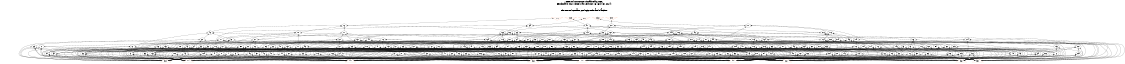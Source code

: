 # Network structure generated by ABC

digraph network {
size = "7.5,10";
center = true;
edge [dir = back];

{
  node [shape = plaintext];
  edge [style = invis];
  LevelTitle1 [label=""];
  LevelTitle2 [label=""];
  Level6 [label = ""];
  Level5 [label = ""];
  Level4 [label = ""];
  Level3 [label = ""];
  Level2 [label = ""];
  Level1 [label = ""];
  Level0 [label = ""];
  LevelTitle1 ->  LevelTitle2 ->  Level6 ->  Level5 ->  Level4 ->  Level3 ->  Level2 ->  Level1 ->  Level0;
}

{
  rank = same;
  LevelTitle1;
  title1 [shape=plaintext,
          fontsize=20,
          fontname = "Times-Roman",
          label="Network structure visualized by ABC\nBenchmark \"top\". Time was Wed Oct 16 16:07:31 2024. "
         ];
}

{
  rank = same;
  LevelTitle2;
  title2 [shape=plaintext,
          fontsize=18,
          fontname = "Times-Roman",
          label="The network contains 220 logic nodes and 0 latches.\n"
         ];
}

{
  rank = same;
  Level6;
  Node10 [label = "o_1_", shape = invtriangle, color = coral, fillcolor = coral];
  Node11 [label = "o_2_", shape = invtriangle, color = coral, fillcolor = coral];
  Node12 [label = "o_0_", shape = invtriangle, color = coral, fillcolor = coral];
  Node13 [label = "o_3_", shape = invtriangle, color = coral, fillcolor = coral];
  Node14 [label = "o_4_", shape = invtriangle, color = coral, fillcolor = coral];
}

{
  rank = same;
  Level5;
  Node16 [label = "16\n", shape = ellipse];
  Node97 [label = "97\n", shape = ellipse];
  Node159 [label = "159\n", shape = ellipse];
  Node177 [label = "177\n", shape = ellipse];
  Node217 [label = "217\n", shape = ellipse];
}

{
  rank = same;
  Level4;
  Node17 [label = "17\n", shape = ellipse];
  Node48 [label = "48\n", shape = ellipse];
  Node70 [label = "70\n", shape = ellipse];
  Node83 [label = "83\n", shape = ellipse];
  Node98 [label = "98\n", shape = ellipse];
  Node106 [label = "106\n", shape = ellipse];
  Node126 [label = "126\n", shape = ellipse];
  Node142 [label = "142\n", shape = ellipse];
  Node160 [label = "160\n", shape = ellipse];
  Node168 [label = "168\n", shape = ellipse];
  Node178 [label = "178\n", shape = ellipse];
  Node199 [label = "199\n", shape = ellipse];
  Node218 [label = "218\n", shape = ellipse];
  Node231 [label = "231\n", shape = ellipse];
}

{
  rank = same;
  Level3;
  Node18 [label = "18\n", shape = ellipse];
  Node21 [label = "21\n", shape = ellipse];
  Node30 [label = "30\n", shape = ellipse];
  Node49 [label = "49\n", shape = ellipse];
  Node52 [label = "52\n", shape = ellipse];
  Node60 [label = "60\n", shape = ellipse];
  Node71 [label = "71\n", shape = ellipse];
  Node74 [label = "74\n", shape = ellipse];
  Node84 [label = "84\n", shape = ellipse];
  Node87 [label = "87\n", shape = ellipse];
  Node90 [label = "90\n", shape = ellipse];
  Node99 [label = "99\n", shape = ellipse];
  Node107 [label = "107\n", shape = ellipse];
  Node115 [label = "115\n", shape = ellipse];
  Node121 [label = "121\n", shape = ellipse];
  Node124 [label = "124\n", shape = ellipse];
  Node127 [label = "127\n", shape = ellipse];
  Node131 [label = "131\n", shape = ellipse];
  Node143 [label = "143\n", shape = ellipse];
  Node148 [label = "148\n", shape = ellipse];
  Node150 [label = "150\n", shape = ellipse];
  Node161 [label = "161\n", shape = ellipse];
  Node164 [label = "164\n", shape = ellipse];
  Node166 [label = "166\n", shape = ellipse];
  Node169 [label = "169\n", shape = ellipse];
  Node171 [label = "171\n", shape = ellipse];
  Node173 [label = "173\n", shape = ellipse];
  Node179 [label = "179\n", shape = ellipse];
  Node184 [label = "184\n", shape = ellipse];
  Node189 [label = "189\n", shape = ellipse];
  Node195 [label = "195\n", shape = ellipse];
  Node200 [label = "200\n", shape = ellipse];
  Node203 [label = "203\n", shape = ellipse];
  Node207 [label = "207\n", shape = ellipse];
  Node211 [label = "211\n", shape = ellipse];
  Node219 [label = "219\n", shape = ellipse];
  Node222 [label = "222\n", shape = ellipse];
  Node232 [label = "232\n", shape = ellipse];
}

{
  rank = same;
  Level2;
  Node19 [label = "19\n", shape = ellipse];
  Node22 [label = "22\n", shape = ellipse];
  Node26 [label = "26\n", shape = ellipse];
  Node28 [label = "28\n", shape = ellipse];
  Node31 [label = "31\n", shape = ellipse];
  Node35 [label = "35\n", shape = ellipse];
  Node40 [label = "40\n", shape = ellipse];
  Node45 [label = "45\n", shape = ellipse];
  Node47 [label = "47\n", shape = ellipse];
  Node50 [label = "50\n", shape = ellipse];
  Node53 [label = "53\n", shape = ellipse];
  Node57 [label = "57\n", shape = ellipse];
  Node58 [label = "58\n", shape = ellipse];
  Node61 [label = "61\n", shape = ellipse];
  Node64 [label = "64\n", shape = ellipse];
  Node65 [label = "65\n", shape = ellipse];
  Node67 [label = "67\n", shape = ellipse];
  Node72 [label = "72\n", shape = ellipse];
  Node75 [label = "75\n", shape = ellipse];
  Node77 [label = "77\n", shape = ellipse];
  Node81 [label = "81\n", shape = ellipse];
  Node85 [label = "85\n", shape = ellipse];
  Node88 [label = "88\n", shape = ellipse];
  Node91 [label = "91\n", shape = ellipse];
  Node93 [label = "93\n", shape = ellipse];
  Node95 [label = "95\n", shape = ellipse];
  Node100 [label = "100\n", shape = ellipse];
  Node104 [label = "104\n", shape = ellipse];
  Node105 [label = "105\n", shape = ellipse];
  Node108 [label = "108\n", shape = ellipse];
  Node109 [label = "109\n", shape = ellipse];
  Node111 [label = "111\n", shape = ellipse];
  Node114 [label = "114\n", shape = ellipse];
  Node116 [label = "116\n", shape = ellipse];
  Node117 [label = "117\n", shape = ellipse];
  Node118 [label = "118\n", shape = ellipse];
  Node119 [label = "119\n", shape = ellipse];
  Node122 [label = "122\n", shape = ellipse];
  Node123 [label = "123\n", shape = ellipse];
  Node125 [label = "125\n", shape = ellipse];
  Node128 [label = "128\n", shape = ellipse];
  Node132 [label = "132\n", shape = ellipse];
  Node135 [label = "135\n", shape = ellipse];
  Node139 [label = "139\n", shape = ellipse];
  Node141 [label = "141\n", shape = ellipse];
  Node144 [label = "144\n", shape = ellipse];
  Node145 [label = "145\n", shape = ellipse];
  Node149 [label = "149\n", shape = ellipse];
  Node151 [label = "151\n", shape = ellipse];
  Node152 [label = "152\n", shape = ellipse];
  Node153 [label = "153\n", shape = ellipse];
  Node156 [label = "156\n", shape = ellipse];
  Node158 [label = "158\n", shape = ellipse];
  Node162 [label = "162\n", shape = ellipse];
  Node165 [label = "165\n", shape = ellipse];
  Node170 [label = "170\n", shape = ellipse];
  Node172 [label = "172\n", shape = ellipse];
  Node174 [label = "174\n", shape = ellipse];
  Node175 [label = "175\n", shape = ellipse];
  Node176 [label = "176\n", shape = ellipse];
  Node180 [label = "180\n", shape = ellipse];
  Node181 [label = "181\n", shape = ellipse];
  Node182 [label = "182\n", shape = ellipse];
  Node185 [label = "185\n", shape = ellipse];
  Node190 [label = "190\n", shape = ellipse];
  Node196 [label = "196\n", shape = ellipse];
  Node197 [label = "197\n", shape = ellipse];
  Node201 [label = "201\n", shape = ellipse];
  Node204 [label = "204\n", shape = ellipse];
  Node208 [label = "208\n", shape = ellipse];
  Node209 [label = "209\n", shape = ellipse];
  Node212 [label = "212\n", shape = ellipse];
  Node213 [label = "213\n", shape = ellipse];
  Node215 [label = "215\n", shape = ellipse];
  Node216 [label = "216\n", shape = ellipse];
  Node220 [label = "220\n", shape = ellipse];
  Node223 [label = "223\n", shape = ellipse];
  Node227 [label = "227\n", shape = ellipse];
  Node230 [label = "230\n", shape = ellipse];
  Node233 [label = "233\n", shape = ellipse];
  Node234 [label = "234\n", shape = ellipse];
  Node235 [label = "235\n", shape = ellipse];
}

{
  rank = same;
  Level1;
  Node20 [label = "20\n", shape = ellipse];
  Node23 [label = "23\n", shape = ellipse];
  Node24 [label = "24\n", shape = ellipse];
  Node25 [label = "25\n", shape = ellipse];
  Node27 [label = "27\n", shape = ellipse];
  Node29 [label = "29\n", shape = ellipse];
  Node32 [label = "32\n", shape = ellipse];
  Node33 [label = "33\n", shape = ellipse];
  Node34 [label = "34\n", shape = ellipse];
  Node36 [label = "36\n", shape = ellipse];
  Node37 [label = "37\n", shape = ellipse];
  Node38 [label = "38\n", shape = ellipse];
  Node39 [label = "39\n", shape = ellipse];
  Node41 [label = "41\n", shape = ellipse];
  Node42 [label = "42\n", shape = ellipse];
  Node43 [label = "43\n", shape = ellipse];
  Node44 [label = "44\n", shape = ellipse];
  Node46 [label = "46\n", shape = ellipse];
  Node51 [label = "51\n", shape = ellipse];
  Node54 [label = "54\n", shape = ellipse];
  Node55 [label = "55\n", shape = ellipse];
  Node56 [label = "56\n", shape = ellipse];
  Node59 [label = "59\n", shape = ellipse];
  Node62 [label = "62\n", shape = ellipse];
  Node63 [label = "63\n", shape = ellipse];
  Node66 [label = "66\n", shape = ellipse];
  Node68 [label = "68\n", shape = ellipse];
  Node69 [label = "69\n", shape = ellipse];
  Node73 [label = "73\n", shape = ellipse];
  Node76 [label = "76\n", shape = ellipse];
  Node78 [label = "78\n", shape = ellipse];
  Node79 [label = "79\n", shape = ellipse];
  Node80 [label = "80\n", shape = ellipse];
  Node82 [label = "82\n", shape = ellipse];
  Node86 [label = "86\n", shape = ellipse];
  Node89 [label = "89\n", shape = ellipse];
  Node92 [label = "92\n", shape = ellipse];
  Node94 [label = "94\n", shape = ellipse];
  Node96 [label = "96\n", shape = ellipse];
  Node101 [label = "101\n", shape = ellipse];
  Node102 [label = "102\n", shape = ellipse];
  Node103 [label = "103\n", shape = ellipse];
  Node110 [label = "110\n", shape = ellipse];
  Node112 [label = "112\n", shape = ellipse];
  Node113 [label = "113\n", shape = ellipse];
  Node120 [label = "120\n", shape = ellipse];
  Node129 [label = "129\n", shape = ellipse];
  Node130 [label = "130\n", shape = ellipse];
  Node133 [label = "133\n", shape = ellipse];
  Node134 [label = "134\n", shape = ellipse];
  Node136 [label = "136\n", shape = ellipse];
  Node137 [label = "137\n", shape = ellipse];
  Node138 [label = "138\n", shape = ellipse];
  Node140 [label = "140\n", shape = ellipse];
  Node146 [label = "146\n", shape = ellipse];
  Node147 [label = "147\n", shape = ellipse];
  Node154 [label = "154\n", shape = ellipse];
  Node155 [label = "155\n", shape = ellipse];
  Node157 [label = "157\n", shape = ellipse];
  Node163 [label = "163\n", shape = ellipse];
  Node167 [label = "167\n", shape = ellipse];
  Node183 [label = "183\n", shape = ellipse];
  Node186 [label = "186\n", shape = ellipse];
  Node187 [label = "187\n", shape = ellipse];
  Node188 [label = "188\n", shape = ellipse];
  Node191 [label = "191\n", shape = ellipse];
  Node192 [label = "192\n", shape = ellipse];
  Node193 [label = "193\n", shape = ellipse];
  Node194 [label = "194\n", shape = ellipse];
  Node198 [label = "198\n", shape = ellipse];
  Node202 [label = "202\n", shape = ellipse];
  Node205 [label = "205\n", shape = ellipse];
  Node206 [label = "206\n", shape = ellipse];
  Node210 [label = "210\n", shape = ellipse];
  Node214 [label = "214\n", shape = ellipse];
  Node221 [label = "221\n", shape = ellipse];
  Node224 [label = "224\n", shape = ellipse];
  Node225 [label = "225\n", shape = ellipse];
  Node226 [label = "226\n", shape = ellipse];
  Node228 [label = "228\n", shape = ellipse];
  Node229 [label = "229\n", shape = ellipse];
}

{
  rank = same;
  Level0;
  Node1 [label = "i_7_", shape = triangle, color = coral, fillcolor = coral];
  Node2 [label = "i_8_", shape = triangle, color = coral, fillcolor = coral];
  Node3 [label = "i_5_", shape = triangle, color = coral, fillcolor = coral];
  Node4 [label = "i_6_", shape = triangle, color = coral, fillcolor = coral];
  Node5 [label = "i_3_", shape = triangle, color = coral, fillcolor = coral];
  Node6 [label = "i_4_", shape = triangle, color = coral, fillcolor = coral];
  Node7 [label = "i_1_", shape = triangle, color = coral, fillcolor = coral];
  Node8 [label = "i_2_", shape = triangle, color = coral, fillcolor = coral];
  Node9 [label = "i_0_", shape = triangle, color = coral, fillcolor = coral];
}

title1 -> title2 [style = invis];
title2 -> Node10 [style = invis];
title2 -> Node11 [style = invis];
title2 -> Node12 [style = invis];
title2 -> Node13 [style = invis];
title2 -> Node14 [style = invis];
Node10 -> Node11 [style = invis];
Node11 -> Node12 [style = invis];
Node12 -> Node13 [style = invis];
Node13 -> Node14 [style = invis];
Node10 -> Node16 [style = solid];
Node11 -> Node97 [style = solid];
Node12 -> Node159 [style = solid];
Node13 -> Node177 [style = solid];
Node14 -> Node217 [style = solid];
Node16 -> Node17 [style = solid];
Node16 -> Node48 [style = solid];
Node16 -> Node70 [style = solid];
Node16 -> Node83 [style = solid];
Node17 -> Node18 [style = solid];
Node17 -> Node21 [style = solid];
Node17 -> Node30 [style = solid];
Node17 -> Node47 [style = solid];
Node18 -> Node19 [style = solid];
Node18 -> Node1 [style = solid];
Node18 -> Node4 [style = solid];
Node18 -> Node6 [style = solid];
Node19 -> Node20 [style = solid];
Node19 -> Node2 [style = solid];
Node20 -> Node5 [style = solid];
Node20 -> Node7 [style = solid];
Node20 -> Node8 [style = solid];
Node21 -> Node22 [style = solid];
Node21 -> Node26 [style = solid];
Node21 -> Node28 [style = solid];
Node21 -> Node29 [style = solid];
Node22 -> Node23 [style = solid];
Node22 -> Node24 [style = solid];
Node22 -> Node25 [style = solid];
Node22 -> Node6 [style = solid];
Node23 -> Node1 [style = solid];
Node23 -> Node4 [style = solid];
Node24 -> Node2 [style = solid];
Node24 -> Node5 [style = solid];
Node24 -> Node7 [style = solid];
Node24 -> Node8 [style = solid];
Node25 -> Node2 [style = solid];
Node25 -> Node5 [style = solid];
Node25 -> Node7 [style = solid];
Node25 -> Node8 [style = solid];
Node26 -> Node25 [style = solid];
Node26 -> Node27 [style = solid];
Node27 -> Node1 [style = solid];
Node27 -> Node3 [style = solid];
Node27 -> Node6 [style = solid];
Node28 -> Node23 [style = solid];
Node28 -> Node2 [style = solid];
Node28 -> Node6 [style = solid];
Node29 -> Node7 [style = solid];
Node29 -> Node8 [style = solid];
Node29 -> Node9 [style = solid];
Node30 -> Node31 [style = solid];
Node30 -> Node35 [style = solid];
Node30 -> Node40 [style = solid];
Node30 -> Node45 [style = solid];
Node31 -> Node32 [style = solid];
Node31 -> Node33 [style = solid];
Node31 -> Node34 [style = solid];
Node32 -> Node1 [style = solid];
Node32 -> Node4 [style = solid];
Node33 -> Node6 [style = solid];
Node33 -> Node8 [style = solid];
Node33 -> Node9 [style = solid];
Node34 -> Node6 [style = solid];
Node34 -> Node7 [style = solid];
Node34 -> Node9 [style = solid];
Node35 -> Node36 [style = solid];
Node35 -> Node37 [style = solid];
Node35 -> Node38 [style = solid];
Node35 -> Node39 [style = solid];
Node36 -> Node3 [style = solid];
Node36 -> Node4 [style = solid];
Node37 -> Node5 [style = solid];
Node37 -> Node6 [style = solid];
Node37 -> Node9 [style = solid];
Node38 -> Node2 [style = solid];
Node38 -> Node4 [style = solid];
Node39 -> Node3 [style = solid];
Node39 -> Node6 [style = solid];
Node39 -> Node9 [style = solid];
Node40 -> Node41 [style = solid];
Node40 -> Node42 [style = solid];
Node40 -> Node43 [style = solid];
Node40 -> Node44 [style = solid];
Node41 -> Node4 [style = solid];
Node41 -> Node6 [style = solid];
Node42 -> Node1 [style = solid];
Node42 -> Node7 [style = solid];
Node43 -> Node1 [style = solid];
Node43 -> Node8 [style = solid];
Node44 -> Node3 [style = solid];
Node44 -> Node6 [style = solid];
Node45 -> Node32 [style = solid];
Node45 -> Node46 [style = solid];
Node45 -> Node7 [style = solid];
Node45 -> Node8 [style = solid];
Node46 -> Node5 [style = solid];
Node46 -> Node6 [style = solid];
Node47 -> Node41 [style = solid];
Node47 -> Node29 [style = solid];
Node47 -> Node1 [style = solid];
Node47 -> Node5 [style = solid];
Node48 -> Node49 [style = solid];
Node48 -> Node52 [style = solid];
Node48 -> Node60 [style = solid];
Node48 -> Node67 [style = solid];
Node49 -> Node50 [style = solid];
Node49 -> Node29 [style = solid];
Node49 -> Node36 [style = solid];
Node49 -> Node5 [style = solid];
Node50 -> Node51 [style = solid];
Node50 -> Node1 [style = solid];
Node50 -> Node3 [style = solid];
Node50 -> Node6 [style = solid];
Node51 -> Node5 [style = solid];
Node51 -> Node8 [style = solid];
Node51 -> Node9 [style = solid];
Node52 -> Node53 [style = solid];
Node52 -> Node57 [style = solid];
Node52 -> Node58 [style = solid];
Node52 -> Node59 [style = solid];
Node53 -> Node54 [style = solid];
Node53 -> Node27 [style = solid];
Node53 -> Node55 [style = solid];
Node53 -> Node56 [style = solid];
Node54 -> Node1 [style = solid];
Node54 -> Node4 [style = solid];
Node54 -> Node6 [style = solid];
Node55 -> Node7 [style = solid];
Node55 -> Node8 [style = solid];
Node55 -> Node9 [style = solid];
Node56 -> Node7 [style = solid];
Node56 -> Node8 [style = solid];
Node56 -> Node9 [style = solid];
Node57 -> Node32 [style = solid];
Node57 -> Node3 [style = solid];
Node57 -> Node7 [style = solid];
Node58 -> Node32 [style = solid];
Node58 -> Node55 [style = solid];
Node58 -> Node6 [style = solid];
Node59 -> Node6 [style = solid];
Node59 -> Node8 [style = solid];
Node60 -> Node61 [style = solid];
Node60 -> Node64 [style = solid];
Node60 -> Node65 [style = solid];
Node61 -> Node23 [style = solid];
Node61 -> Node62 [style = solid];
Node61 -> Node63 [style = solid];
Node61 -> Node6 [style = solid];
Node62 -> Node5 [style = solid];
Node62 -> Node8 [style = solid];
Node62 -> Node9 [style = solid];
Node63 -> Node5 [style = solid];
Node63 -> Node7 [style = solid];
Node63 -> Node9 [style = solid];
Node64 -> Node23 [style = solid];
Node64 -> Node56 [style = solid];
Node64 -> Node6 [style = solid];
Node65 -> Node66 [style = solid];
Node65 -> Node6 [style = solid];
Node65 -> Node7 [style = solid];
Node65 -> Node8 [style = solid];
Node66 -> Node1 [style = solid];
Node66 -> Node3 [style = solid];
Node66 -> Node4 [style = solid];
Node67 -> Node68 [style = solid];
Node67 -> Node69 [style = solid];
Node67 -> Node7 [style = solid];
Node67 -> Node8 [style = solid];
Node68 -> Node4 [style = solid];
Node68 -> Node6 [style = solid];
Node69 -> Node1 [style = solid];
Node69 -> Node2 [style = solid];
Node70 -> Node71 [style = solid];
Node70 -> Node74 [style = solid];
Node70 -> Node77 [style = solid];
Node70 -> Node81 [style = solid];
Node71 -> Node72 [style = solid];
Node71 -> Node32 [style = solid];
Node71 -> Node44 [style = solid];
Node71 -> Node8 [style = solid];
Node72 -> Node73 [style = solid];
Node72 -> Node6 [style = solid];
Node72 -> Node7 [style = solid];
Node72 -> Node8 [style = solid];
Node73 -> Node1 [style = solid];
Node73 -> Node4 [style = solid];
Node74 -> Node75 [style = solid];
Node74 -> Node23 [style = solid];
Node74 -> Node59 [style = solid];
Node74 -> Node9 [style = solid];
Node75 -> Node38 [style = solid];
Node75 -> Node76 [style = solid];
Node75 -> Node9 [style = solid];
Node76 -> Node3 [style = solid];
Node76 -> Node5 [style = solid];
Node77 -> Node78 [style = solid];
Node77 -> Node79 [style = solid];
Node77 -> Node80 [style = solid];
Node78 -> Node1 [style = solid];
Node78 -> Node4 [style = solid];
Node79 -> Node6 [style = solid];
Node79 -> Node8 [style = solid];
Node79 -> Node9 [style = solid];
Node80 -> Node6 [style = solid];
Node80 -> Node7 [style = solid];
Node80 -> Node9 [style = solid];
Node81 -> Node78 [style = solid];
Node81 -> Node82 [style = solid];
Node81 -> Node7 [style = solid];
Node81 -> Node8 [style = solid];
Node82 -> Node3 [style = solid];
Node82 -> Node6 [style = solid];
Node83 -> Node84 [style = solid];
Node83 -> Node87 [style = solid];
Node83 -> Node90 [style = solid];
Node83 -> Node95 [style = solid];
Node84 -> Node85 [style = solid];
Node84 -> Node33 [style = solid];
Node84 -> Node69 [style = solid];
Node84 -> Node3 [style = solid];
Node85 -> Node86 [style = solid];
Node85 -> Node5 [style = solid];
Node85 -> Node6 [style = solid];
Node85 -> Node7 [style = solid];
Node86 -> Node1 [style = solid];
Node86 -> Node2 [style = solid];
Node86 -> Node4 [style = solid];
Node87 -> Node88 [style = solid];
Node87 -> Node29 [style = solid];
Node87 -> Node38 [style = solid];
Node87 -> Node3 [style = solid];
Node88 -> Node23 [style = solid];
Node88 -> Node89 [style = solid];
Node88 -> Node6 [style = solid];
Node89 -> Node7 [style = solid];
Node89 -> Node8 [style = solid];
Node89 -> Node9 [style = solid];
Node90 -> Node91 [style = solid];
Node90 -> Node93 [style = solid];
Node90 -> Node5 [style = solid];
Node90 -> Node6 [style = solid];
Node91 -> Node92 [style = solid];
Node91 -> Node4 [style = solid];
Node91 -> Node8 [style = solid];
Node92 -> Node1 [style = solid];
Node92 -> Node2 [style = solid];
Node93 -> Node59 [style = solid];
Node93 -> Node94 [style = solid];
Node93 -> Node4 [style = solid];
Node93 -> Node9 [style = solid];
Node94 -> Node1 [style = solid];
Node94 -> Node2 [style = solid];
Node95 -> Node80 [style = solid];
Node95 -> Node94 [style = solid];
Node95 -> Node96 [style = solid];
Node95 -> Node4 [style = solid];
Node96 -> Node5 [style = solid];
Node96 -> Node6 [style = solid];
Node96 -> Node8 [style = solid];
Node97 -> Node98 [style = solid];
Node97 -> Node106 [style = solid];
Node97 -> Node126 [style = solid];
Node97 -> Node142 [style = solid];
Node98 -> Node99 [style = solid];
Node98 -> Node104 [style = solid];
Node98 -> Node105 [style = solid];
Node99 -> Node100 [style = solid];
Node99 -> Node102 [style = solid];
Node99 -> Node103 [style = solid];
Node99 -> Node2 [style = solid];
Node100 -> Node55 [style = solid];
Node100 -> Node101 [style = solid];
Node100 -> Node2 [style = solid];
Node100 -> Node5 [style = solid];
Node101 -> Node4 [style = solid];
Node101 -> Node6 [style = solid];
Node102 -> Node5 [style = solid];
Node102 -> Node7 [style = solid];
Node102 -> Node8 [style = solid];
Node103 -> Node3 [style = solid];
Node103 -> Node4 [style = solid];
Node103 -> Node6 [style = solid];
Node104 -> Node66 [style = solid];
Node104 -> Node102 [style = solid];
Node104 -> Node2 [style = solid];
Node105 -> Node78 [style = solid];
Node105 -> Node55 [style = solid];
Node105 -> Node2 [style = solid];
Node105 -> Node5 [style = solid];
Node106 -> Node107 [style = solid];
Node106 -> Node115 [style = solid];
Node106 -> Node121 [style = solid];
Node106 -> Node124 [style = solid];
Node107 -> Node108 [style = solid];
Node107 -> Node109 [style = solid];
Node107 -> Node111 [style = solid];
Node107 -> Node114 [style = solid];
Node108 -> Node68 [style = solid];
Node108 -> Node69 [style = solid];
Node108 -> Node5 [style = solid];
Node109 -> Node69 [style = solid];
Node109 -> Node110 [style = solid];
Node109 -> Node8 [style = solid];
Node110 -> Node4 [style = solid];
Node110 -> Node5 [style = solid];
Node111 -> Node38 [style = solid];
Node111 -> Node112 [style = solid];
Node111 -> Node110 [style = solid];
Node111 -> Node113 [style = solid];
Node112 -> Node1 [style = solid];
Node112 -> Node2 [style = solid];
Node112 -> Node7 [style = solid];
Node113 -> Node5 [style = solid];
Node113 -> Node6 [style = solid];
Node113 -> Node8 [style = solid];
Node114 -> Node20 [style = solid];
Node114 -> Node66 [style = solid];
Node114 -> Node103 [style = solid];
Node114 -> Node2 [style = solid];
Node115 -> Node116 [style = solid];
Node115 -> Node117 [style = solid];
Node115 -> Node118 [style = solid];
Node115 -> Node119 [style = solid];
Node116 -> Node76 [style = solid];
Node116 -> Node4 [style = solid];
Node116 -> Node9 [style = solid];
Node117 -> Node92 [style = solid];
Node117 -> Node4 [style = solid];
Node117 -> Node5 [style = solid];
Node117 -> Node8 [style = solid];
Node118 -> Node92 [style = solid];
Node118 -> Node4 [style = solid];
Node118 -> Node5 [style = solid];
Node118 -> Node7 [style = solid];
Node119 -> Node120 [style = solid];
Node119 -> Node4 [style = solid];
Node119 -> Node5 [style = solid];
Node119 -> Node6 [style = solid];
Node120 -> Node1 [style = solid];
Node120 -> Node2 [style = solid];
Node121 -> Node122 [style = solid];
Node121 -> Node123 [style = solid];
Node121 -> Node2 [style = solid];
Node121 -> Node4 [style = solid];
Node122 -> Node46 [style = solid];
Node122 -> Node8 [style = solid];
Node123 -> Node46 [style = solid];
Node123 -> Node7 [style = solid];
Node124 -> Node123 [style = solid];
Node124 -> Node125 [style = solid];
Node124 -> Node2 [style = solid];
Node124 -> Node4 [style = solid];
Node125 -> Node36 [style = solid];
Node125 -> Node9 [style = solid];
Node126 -> Node127 [style = solid];
Node126 -> Node131 [style = solid];
Node126 -> Node139 [style = solid];
Node126 -> Node141 [style = solid];
Node127 -> Node128 [style = solid];
Node127 -> Node41 [style = solid];
Node127 -> Node92 [style = solid];
Node127 -> Node5 [style = solid];
Node128 -> Node38 [style = solid];
Node128 -> Node129 [style = solid];
Node128 -> Node130 [style = solid];
Node128 -> Node6 [style = solid];
Node129 -> Node5 [style = solid];
Node129 -> Node7 [style = solid];
Node129 -> Node8 [style = solid];
Node130 -> Node1 [style = solid];
Node130 -> Node2 [style = solid];
Node130 -> Node4 [style = solid];
Node131 -> Node132 [style = solid];
Node131 -> Node135 [style = solid];
Node131 -> Node63 [style = solid];
Node131 -> Node138 [style = solid];
Node132 -> Node133 [style = solid];
Node132 -> Node134 [style = solid];
Node132 -> Node6 [style = solid];
Node133 -> Node5 [style = solid];
Node133 -> Node7 [style = solid];
Node133 -> Node8 [style = solid];
Node134 -> Node2 [style = solid];
Node134 -> Node4 [style = solid];
Node135 -> Node136 [style = solid];
Node135 -> Node137 [style = solid];
Node135 -> Node7 [style = solid];
Node135 -> Node8 [style = solid];
Node136 -> Node2 [style = solid];
Node136 -> Node3 [style = solid];
Node136 -> Node4 [style = solid];
Node137 -> Node5 [style = solid];
Node137 -> Node6 [style = solid];
Node138 -> Node1 [style = solid];
Node138 -> Node2 [style = solid];
Node138 -> Node4 [style = solid];
Node139 -> Node51 [style = solid];
Node139 -> Node63 [style = solid];
Node139 -> Node140 [style = solid];
Node139 -> Node6 [style = solid];
Node140 -> Node2 [style = solid];
Node140 -> Node4 [style = solid];
Node141 -> Node37 [style = solid];
Node141 -> Node82 [style = solid];
Node141 -> Node86 [style = solid];
Node141 -> Node5 [style = solid];
Node142 -> Node143 [style = solid];
Node142 -> Node148 [style = solid];
Node142 -> Node150 [style = solid];
Node142 -> Node158 [style = solid];
Node143 -> Node144 [style = solid];
Node143 -> Node145 [style = solid];
Node143 -> Node69 [style = solid];
Node143 -> Node147 [style = solid];
Node144 -> Node94 [style = solid];
Node144 -> Node4 [style = solid];
Node144 -> Node5 [style = solid];
Node144 -> Node7 [style = solid];
Node145 -> Node78 [style = solid];
Node145 -> Node55 [style = solid];
Node145 -> Node101 [style = solid];
Node145 -> Node146 [style = solid];
Node146 -> Node2 [style = solid];
Node146 -> Node5 [style = solid];
Node147 -> Node4 [style = solid];
Node147 -> Node5 [style = solid];
Node147 -> Node6 [style = solid];
Node148 -> Node149 [style = solid];
Node148 -> Node41 [style = solid];
Node148 -> Node94 [style = solid];
Node148 -> Node5 [style = solid];
Node149 -> Node94 [style = solid];
Node149 -> Node4 [style = solid];
Node149 -> Node5 [style = solid];
Node149 -> Node8 [style = solid];
Node150 -> Node151 [style = solid];
Node150 -> Node152 [style = solid];
Node150 -> Node153 [style = solid];
Node150 -> Node156 [style = solid];
Node151 -> Node76 [style = solid];
Node151 -> Node138 [style = solid];
Node151 -> Node7 [style = solid];
Node151 -> Node8 [style = solid];
Node152 -> Node51 [style = solid];
Node152 -> Node138 [style = solid];
Node152 -> Node137 [style = solid];
Node152 -> Node9 [style = solid];
Node153 -> Node82 [style = solid];
Node153 -> Node154 [style = solid];
Node153 -> Node155 [style = solid];
Node153 -> Node5 [style = solid];
Node154 -> Node1 [style = solid];
Node154 -> Node2 [style = solid];
Node154 -> Node4 [style = solid];
Node155 -> Node5 [style = solid];
Node155 -> Node6 [style = solid];
Node155 -> Node9 [style = solid];
Node156 -> Node133 [style = solid];
Node156 -> Node120 [style = solid];
Node156 -> Node157 [style = solid];
Node156 -> Node4 [style = solid];
Node157 -> Node3 [style = solid];
Node157 -> Node5 [style = solid];
Node157 -> Node6 [style = solid];
Node158 -> Node134 [style = solid];
Node158 -> Node137 [style = solid];
Node158 -> Node7 [style = solid];
Node158 -> Node8 [style = solid];
Node159 -> Node160 [style = solid];
Node159 -> Node168 [style = solid];
Node159 -> Node176 [style = solid];
Node160 -> Node161 [style = solid];
Node160 -> Node164 [style = solid];
Node160 -> Node166 [style = solid];
Node160 -> Node167 [style = solid];
Node161 -> Node162 [style = solid];
Node161 -> Node69 [style = solid];
Node161 -> Node163 [style = solid];
Node161 -> Node6 [style = solid];
Node162 -> Node130 [style = solid];
Node162 -> Node3 [style = solid];
Node162 -> Node8 [style = solid];
Node162 -> Node9 [style = solid];
Node163 -> Node7 [style = solid];
Node163 -> Node8 [style = solid];
Node163 -> Node9 [style = solid];
Node164 -> Node165 [style = solid];
Node164 -> Node38 [style = solid];
Node164 -> Node79 [style = solid];
Node164 -> Node3 [style = solid];
Node165 -> Node37 [style = solid];
Node165 -> Node73 [style = solid];
Node165 -> Node3 [style = solid];
Node166 -> Node75 [style = solid];
Node166 -> Node39 [style = solid];
Node166 -> Node130 [style = solid];
Node167 -> Node3 [style = solid];
Node167 -> Node7 [style = solid];
Node167 -> Node8 [style = solid];
Node167 -> Node9 [style = solid];
Node168 -> Node169 [style = solid];
Node168 -> Node171 [style = solid];
Node168 -> Node173 [style = solid];
Node168 -> Node175 [style = solid];
Node169 -> Node170 [style = solid];
Node169 -> Node56 [style = solid];
Node169 -> Node2 [style = solid];
Node169 -> Node6 [style = solid];
Node170 -> Node163 [style = solid];
Node170 -> Node2 [style = solid];
Node170 -> Node5 [style = solid];
Node171 -> Node172 [style = solid];
Node171 -> Node51 [style = solid];
Node171 -> Node73 [style = solid];
Node171 -> Node3 [style = solid];
Node172 -> Node163 [style = solid];
Node172 -> Node1 [style = solid];
Node172 -> Node5 [style = solid];
Node172 -> Node6 [style = solid];
Node173 -> Node174 [style = solid];
Node173 -> Node69 [style = solid];
Node173 -> Node56 [style = solid];
Node174 -> Node36 [style = solid];
Node174 -> Node51 [style = solid];
Node174 -> Node6 [style = solid];
Node175 -> Node56 [style = solid];
Node175 -> Node1 [style = solid];
Node175 -> Node2 [style = solid];
Node175 -> Node5 [style = solid];
Node176 -> Node46 [style = solid];
Node176 -> Node56 [style = solid];
Node176 -> Node163 [style = solid];
Node176 -> Node4 [style = solid];
Node177 -> Node178 [style = solid];
Node177 -> Node199 [style = solid];
Node177 -> Node215 [style = solid];
Node177 -> Node216 [style = solid];
Node178 -> Node179 [style = solid];
Node178 -> Node184 [style = solid];
Node178 -> Node189 [style = solid];
Node178 -> Node195 [style = solid];
Node179 -> Node180 [style = solid];
Node179 -> Node181 [style = solid];
Node179 -> Node182 [style = solid];
Node180 -> Node76 [style = solid];
Node180 -> Node140 [style = solid];
Node180 -> Node9 [style = solid];
Node181 -> Node69 [style = solid];
Node181 -> Node4 [style = solid];
Node181 -> Node6 [style = solid];
Node181 -> Node9 [style = solid];
Node182 -> Node183 [style = solid];
Node182 -> Node4 [style = solid];
Node182 -> Node6 [style = solid];
Node182 -> Node8 [style = solid];
Node183 -> Node1 [style = solid];
Node183 -> Node2 [style = solid];
Node183 -> Node9 [style = solid];
Node184 -> Node185 [style = solid];
Node184 -> Node92 [style = solid];
Node184 -> Node187 [style = solid];
Node184 -> Node188 [style = solid];
Node185 -> Node34 [style = solid];
Node185 -> Node134 [style = solid];
Node185 -> Node186 [style = solid];
Node186 -> Node6 [style = solid];
Node186 -> Node8 [style = solid];
Node186 -> Node9 [style = solid];
Node187 -> Node4 [style = solid];
Node187 -> Node8 [style = solid];
Node187 -> Node9 [style = solid];
Node188 -> Node4 [style = solid];
Node188 -> Node7 [style = solid];
Node188 -> Node9 [style = solid];
Node189 -> Node190 [style = solid];
Node189 -> Node23 [style = solid];
Node189 -> Node193 [style = solid];
Node189 -> Node194 [style = solid];
Node190 -> Node191 [style = solid];
Node190 -> Node192 [style = solid];
Node190 -> Node1 [style = solid];
Node190 -> Node4 [style = solid];
Node191 -> Node5 [style = solid];
Node191 -> Node6 [style = solid];
Node191 -> Node9 [style = solid];
Node192 -> Node5 [style = solid];
Node192 -> Node6 [style = solid];
Node192 -> Node9 [style = solid];
Node193 -> Node5 [style = solid];
Node193 -> Node8 [style = solid];
Node193 -> Node9 [style = solid];
Node194 -> Node5 [style = solid];
Node194 -> Node7 [style = solid];
Node194 -> Node9 [style = solid];
Node195 -> Node196 [style = solid];
Node195 -> Node197 [style = solid];
Node195 -> Node33 [style = solid];
Node195 -> Node198 [style = solid];
Node196 -> Node183 [style = solid];
Node196 -> Node4 [style = solid];
Node196 -> Node7 [style = solid];
Node197 -> Node23 [style = solid];
Node197 -> Node34 [style = solid];
Node197 -> Node198 [style = solid];
Node197 -> Node192 [style = solid];
Node198 -> Node2 [style = solid];
Node198 -> Node4 [style = solid];
Node199 -> Node200 [style = solid];
Node199 -> Node203 [style = solid];
Node199 -> Node207 [style = solid];
Node199 -> Node211 [style = solid];
Node200 -> Node201 [style = solid];
Node200 -> Node41 [style = solid];
Node200 -> Node193 [style = solid];
Node200 -> Node194 [style = solid];
Node201 -> Node68 [style = solid];
Node201 -> Node194 [style = solid];
Node201 -> Node202 [style = solid];
Node202 -> Node5 [style = solid];
Node202 -> Node8 [style = solid];
Node202 -> Node9 [style = solid];
Node203 -> Node204 [style = solid];
Node203 -> Node32 [style = solid];
Node203 -> Node194 [style = solid];
Node203 -> Node202 [style = solid];
Node204 -> Node36 [style = solid];
Node204 -> Node205 [style = solid];
Node204 -> Node206 [style = solid];
Node204 -> Node9 [style = solid];
Node205 -> Node2 [style = solid];
Node205 -> Node4 [style = solid];
Node205 -> Node5 [style = solid];
Node205 -> Node9 [style = solid];
Node206 -> Node2 [style = solid];
Node206 -> Node4 [style = solid];
Node206 -> Node5 [style = solid];
Node206 -> Node9 [style = solid];
Node207 -> Node208 [style = solid];
Node207 -> Node209 [style = solid];
Node207 -> Node66 [style = solid];
Node207 -> Node191 [style = solid];
Node208 -> Node73 [style = solid];
Node208 -> Node89 [style = solid];
Node208 -> Node5 [style = solid];
Node209 -> Node89 [style = solid];
Node209 -> Node92 [style = solid];
Node209 -> Node147 [style = solid];
Node209 -> Node210 [style = solid];
Node210 -> Node4 [style = solid];
Node210 -> Node6 [style = solid];
Node210 -> Node9 [style = solid];
Node211 -> Node212 [style = solid];
Node211 -> Node213 [style = solid];
Node211 -> Node163 [style = solid];
Node211 -> Node214 [style = solid];
Node212 -> Node82 [style = solid];
Node212 -> Node154 [style = solid];
Node212 -> Node9 [style = solid];
Node213 -> Node38 [style = solid];
Node213 -> Node89 [style = solid];
Node213 -> Node130 [style = solid];
Node213 -> Node6 [style = solid];
Node214 -> Node1 [style = solid];
Node214 -> Node3 [style = solid];
Node214 -> Node4 [style = solid];
Node214 -> Node5 [style = solid];
Node215 -> Node82 [style = solid];
Node215 -> Node163 [style = solid];
Node215 -> Node4 [style = solid];
Node215 -> Node5 [style = solid];
Node216 -> Node66 [style = solid];
Node216 -> Node103 [style = solid];
Node216 -> Node163 [style = solid];
Node216 -> Node2 [style = solid];
Node217 -> Node218 [style = solid];
Node217 -> Node231 [style = solid];
Node217 -> Node234 [style = solid];
Node217 -> Node235 [style = solid];
Node218 -> Node219 [style = solid];
Node218 -> Node222 [style = solid];
Node218 -> Node227 [style = solid];
Node218 -> Node230 [style = solid];
Node219 -> Node220 [style = solid];
Node219 -> Node146 [style = solid];
Node219 -> Node3 [style = solid];
Node220 -> Node221 [style = solid];
Node220 -> Node1 [style = solid];
Node220 -> Node7 [style = solid];
Node220 -> Node8 [style = solid];
Node221 -> Node3 [style = solid];
Node221 -> Node5 [style = solid];
Node222 -> Node223 [style = solid];
Node222 -> Node224 [style = solid];
Node222 -> Node225 [style = solid];
Node222 -> Node226 [style = solid];
Node223 -> Node140 [style = solid];
Node223 -> Node5 [style = solid];
Node223 -> Node9 [style = solid];
Node224 -> Node2 [style = solid];
Node224 -> Node3 [style = solid];
Node224 -> Node6 [style = solid];
Node224 -> Node8 [style = solid];
Node225 -> Node2 [style = solid];
Node225 -> Node3 [style = solid];
Node225 -> Node6 [style = solid];
Node225 -> Node7 [style = solid];
Node226 -> Node1 [style = solid];
Node226 -> Node3 [style = solid];
Node226 -> Node5 [style = solid];
Node226 -> Node6 [style = solid];
Node227 -> Node228 [style = solid];
Node227 -> Node229 [style = solid];
Node227 -> Node2 [style = solid];
Node227 -> Node6 [style = solid];
Node228 -> Node1 [style = solid];
Node228 -> Node3 [style = solid];
Node229 -> Node3 [style = solid];
Node229 -> Node4 [style = solid];
Node229 -> Node9 [style = solid];
Node230 -> Node228 [style = solid];
Node230 -> Node2 [style = solid];
Node230 -> Node7 [style = solid];
Node230 -> Node8 [style = solid];
Node231 -> Node232 [style = solid];
Node231 -> Node233 [style = solid];
Node231 -> Node78 [style = solid];
Node231 -> Node191 [style = solid];
Node232 -> Node123 [style = solid];
Node232 -> Node113 [style = solid];
Node232 -> Node3 [style = solid];
Node233 -> Node92 [style = solid];
Node233 -> Node101 [style = solid];
Node233 -> Node9 [style = solid];
Node234 -> Node140 [style = solid];
Node234 -> Node154 [style = solid];
Node234 -> Node163 [style = solid];
Node234 -> Node6 [style = solid];
Node235 -> Node78 [style = solid];
Node235 -> Node101 [style = solid];
Node235 -> Node163 [style = solid];
Node235 -> Node5 [style = solid];
}

